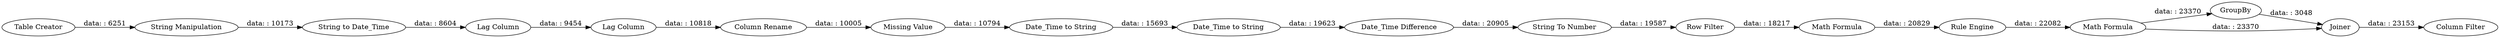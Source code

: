 digraph {
	"-5826564113261682127_52" [label="Rule Engine"]
	"-5826564113261682127_59" [label=GroupBy]
	"-5826564113261682127_3" [label="String to Date_Time"]
	"-5826564113261682127_48" [label="Date_Time to String"]
	"-5826564113261682127_56" [label="Lag Column"]
	"-5826564113261682127_51" [label="Date_Time Difference"]
	"-5826564113261682127_49" [label="Math Formula"]
	"-5826564113261682127_57" [label="Row Filter"]
	"-5826564113261682127_54" [label="String To Number"]
	"-5826564113261682127_53" [label="Date_Time to String"]
	"-5826564113261682127_58" [label="Missing Value"]
	"-5826564113261682127_1" [label="Table Creator"]
	"-5826564113261682127_50" [label="Column Rename"]
	"-5826564113261682127_60" [label=Joiner]
	"-5826564113261682127_61" [label="Column Filter"]
	"-5826564113261682127_47" [label="Math Formula"]
	"-5826564113261682127_55" [label="Lag Column"]
	"-5826564113261682127_2" [label="String Manipulation"]
	"-5826564113261682127_50" -> "-5826564113261682127_58" [label="data: : 10005"]
	"-5826564113261682127_48" -> "-5826564113261682127_53" [label="data: : 15693"]
	"-5826564113261682127_56" -> "-5826564113261682127_55" [label="data: : 9454"]
	"-5826564113261682127_59" -> "-5826564113261682127_60" [label="data: : 3048"]
	"-5826564113261682127_54" -> "-5826564113261682127_57" [label="data: : 19587"]
	"-5826564113261682127_57" -> "-5826564113261682127_47" [label="data: : 18217"]
	"-5826564113261682127_49" -> "-5826564113261682127_59" [label="data: : 23370"]
	"-5826564113261682127_47" -> "-5826564113261682127_52" [label="data: : 20829"]
	"-5826564113261682127_58" -> "-5826564113261682127_48" [label="data: : 10794"]
	"-5826564113261682127_51" -> "-5826564113261682127_54" [label="data: : 20905"]
	"-5826564113261682127_49" -> "-5826564113261682127_60" [label="data: : 23370"]
	"-5826564113261682127_52" -> "-5826564113261682127_49" [label="data: : 22082"]
	"-5826564113261682127_55" -> "-5826564113261682127_50" [label="data: : 10818"]
	"-5826564113261682127_3" -> "-5826564113261682127_56" [label="data: : 8604"]
	"-5826564113261682127_1" -> "-5826564113261682127_2" [label="data: : 6251"]
	"-5826564113261682127_2" -> "-5826564113261682127_3" [label="data: : 10173"]
	"-5826564113261682127_53" -> "-5826564113261682127_51" [label="data: : 19623"]
	"-5826564113261682127_60" -> "-5826564113261682127_61" [label="data: : 23153"]
	rankdir=LR
}
